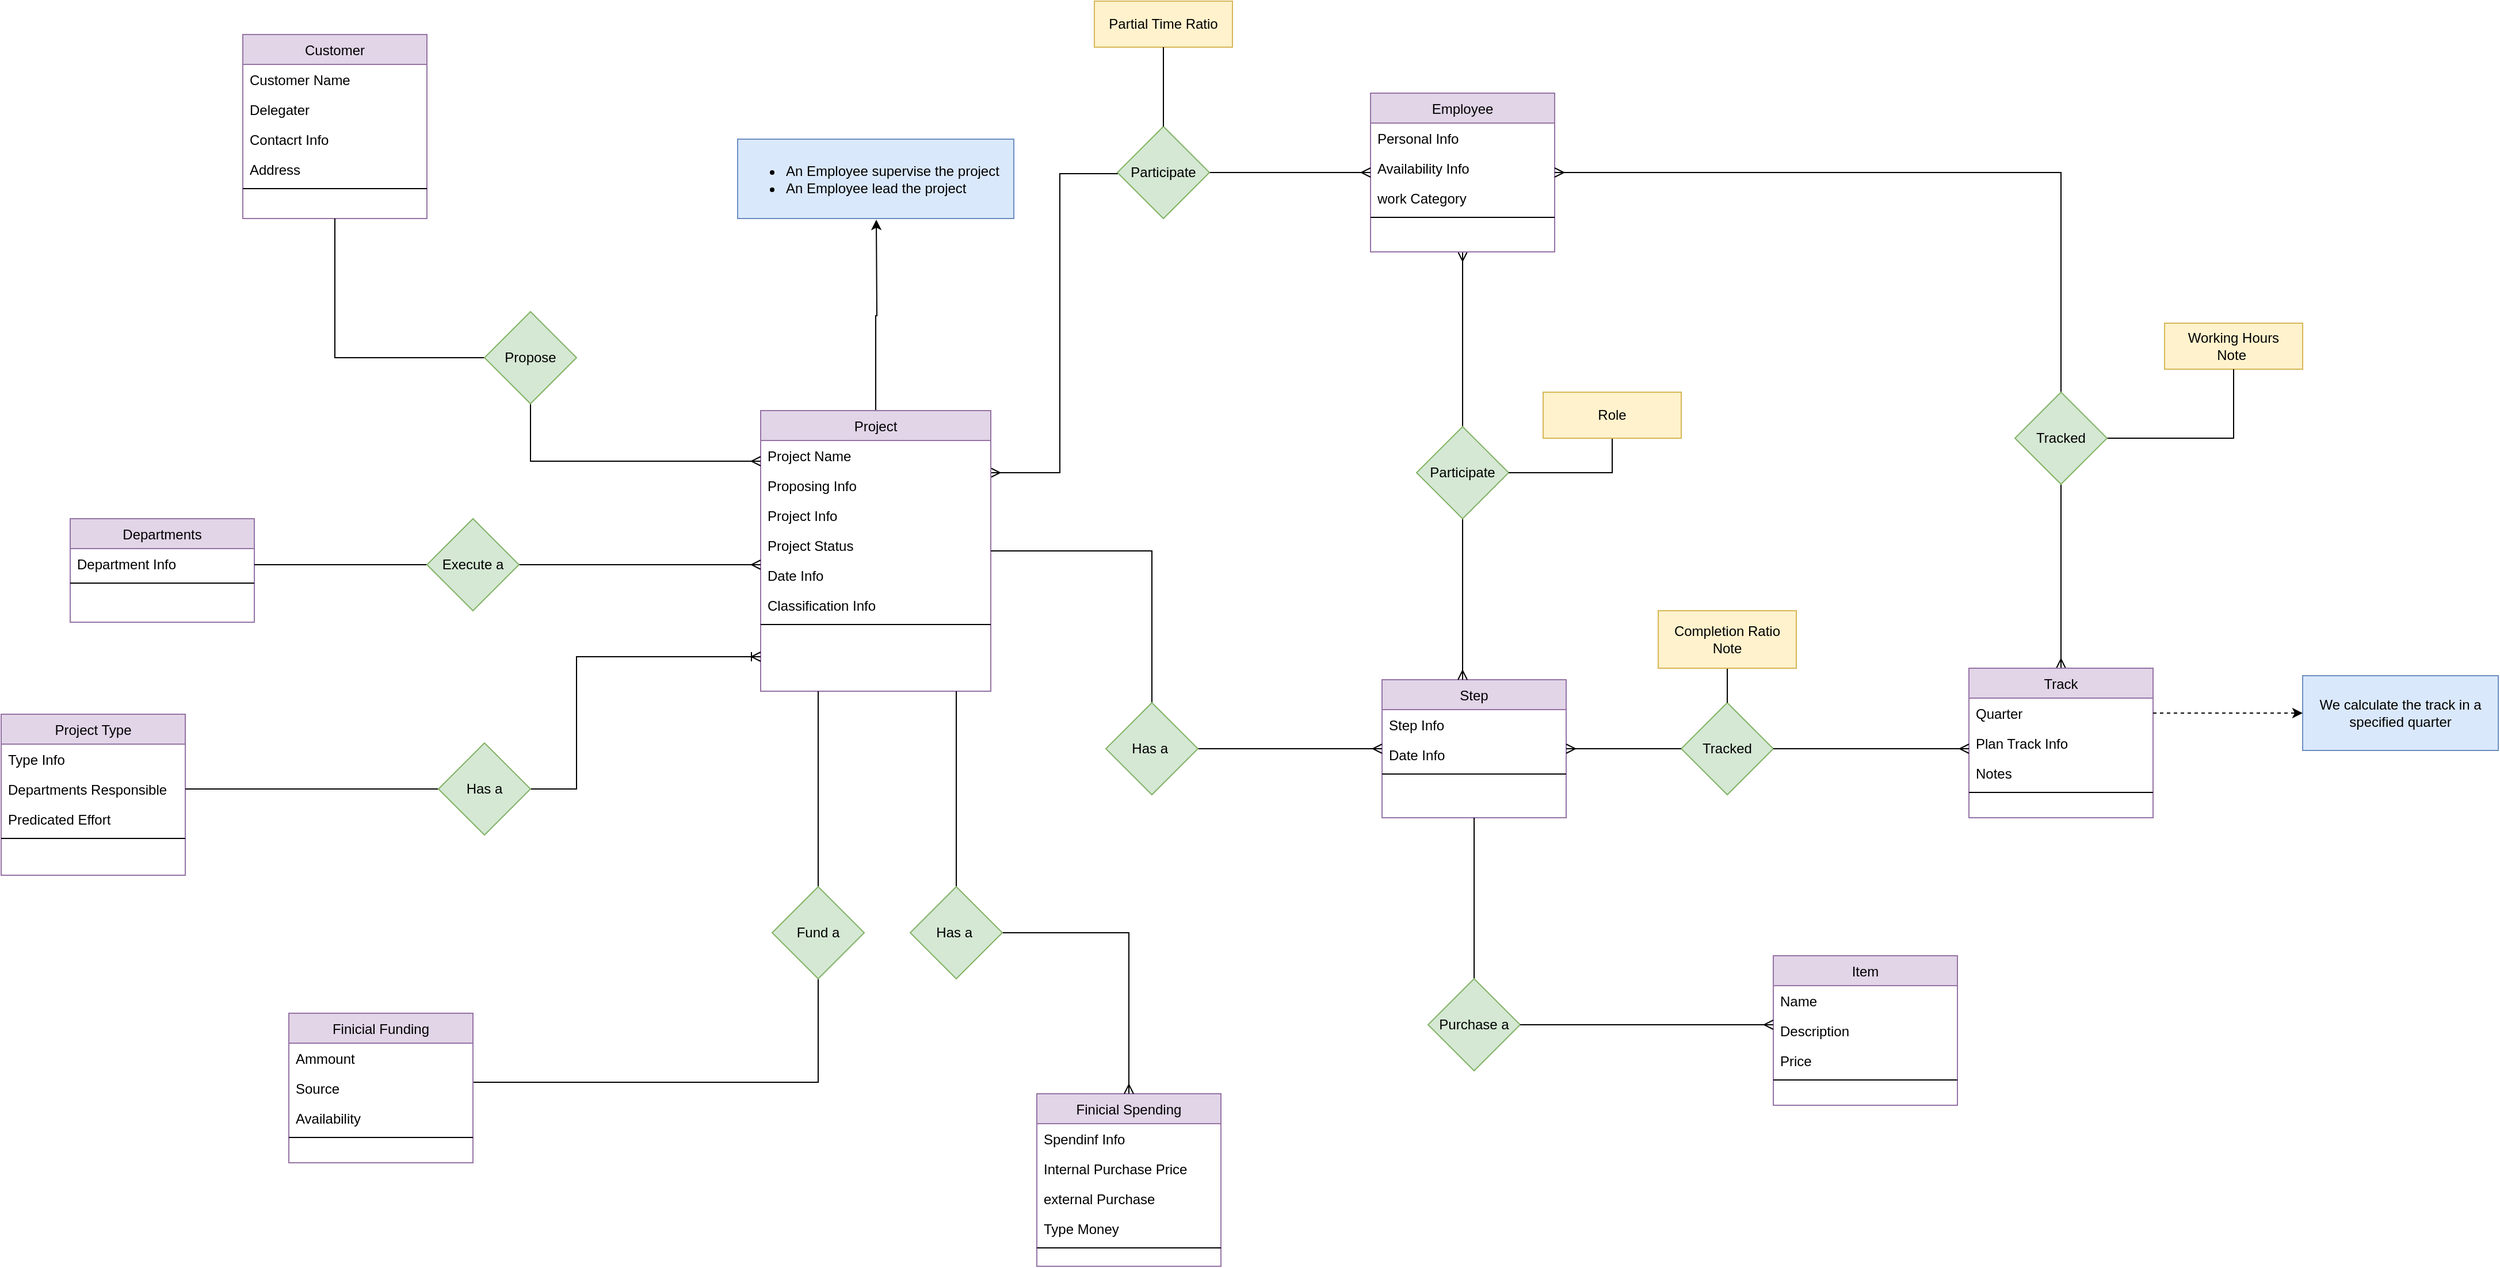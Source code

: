 <mxfile version="24.7.5">
  <diagram id="C5RBs43oDa-KdzZeNtuy" name="Page-1">
    <mxGraphModel dx="3760" dy="2942" grid="1" gridSize="10" guides="1" tooltips="1" connect="1" arrows="1" fold="1" page="1" pageScale="1" pageWidth="827" pageHeight="1169" math="0" shadow="0">
      <root>
        <mxCell id="WIyWlLk6GJQsqaUBKTNV-0" />
        <mxCell id="WIyWlLk6GJQsqaUBKTNV-1" parent="WIyWlLk6GJQsqaUBKTNV-0" />
        <mxCell id="hMzGG3SRQMadaM1K5L7l-33" value="" style="edgeStyle=orthogonalEdgeStyle;rounded=0;orthogonalLoop=1;jettySize=auto;html=1;endArrow=ERmany;endFill=0;startArrow=none;startFill=0;exitX=0;exitY=0.5;exitDx=0;exitDy=0;" parent="WIyWlLk6GJQsqaUBKTNV-1" source="B8lW5Eqvo94ZUXRMh3HQ-15" target="KCWtiNqGUcv64G_6t2jP-0" edge="1">
          <mxGeometry relative="1" as="geometry">
            <mxPoint x="430" y="-340" as="sourcePoint" />
            <mxPoint x="250" y="-294" as="targetPoint" />
            <Array as="points">
              <mxPoint x="390" y="-660" />
              <mxPoint x="340" y="-660" />
              <mxPoint x="340" y="-400" />
            </Array>
          </mxGeometry>
        </mxCell>
        <mxCell id="4C2MmLSskRiw0caZgqW9-12" style="edgeStyle=orthogonalEdgeStyle;rounded=0;orthogonalLoop=1;jettySize=auto;html=1;exitX=0.5;exitY=1;exitDx=0;exitDy=0;entryX=0.5;entryY=0;entryDx=0;entryDy=0;endArrow=none;endFill=0;startArrow=ERmany;startFill=0;" parent="WIyWlLk6GJQsqaUBKTNV-1" source="zkfFHV4jXpPFQw0GAbJ--17" target="4C2MmLSskRiw0caZgqW9-10" edge="1">
          <mxGeometry relative="1" as="geometry">
            <mxPoint x="670" y="-460" as="targetPoint" />
          </mxGeometry>
        </mxCell>
        <mxCell id="zkfFHV4jXpPFQw0GAbJ--17" value="Employee" style="swimlane;fontStyle=0;align=center;verticalAlign=top;childLayout=stackLayout;horizontal=1;startSize=26;horizontalStack=0;resizeParent=1;resizeLast=0;collapsible=1;marginBottom=0;rounded=0;shadow=0;strokeWidth=1;fillColor=#e1d5e7;strokeColor=#9673a6;" parent="WIyWlLk6GJQsqaUBKTNV-1" vertex="1">
          <mxGeometry x="610" y="-730" width="160" height="138" as="geometry">
            <mxRectangle x="550" y="140" width="160" height="26" as="alternateBounds" />
          </mxGeometry>
        </mxCell>
        <mxCell id="zkfFHV4jXpPFQw0GAbJ--18" value="Personal Info" style="text;align=left;verticalAlign=top;spacingLeft=4;spacingRight=4;overflow=hidden;rotatable=0;points=[[0,0.5],[1,0.5]];portConstraint=eastwest;" parent="zkfFHV4jXpPFQw0GAbJ--17" vertex="1">
          <mxGeometry y="26" width="160" height="26" as="geometry" />
        </mxCell>
        <mxCell id="hMzGG3SRQMadaM1K5L7l-12" value="Availability Info" style="text;align=left;verticalAlign=top;spacingLeft=4;spacingRight=4;overflow=hidden;rotatable=0;points=[[0,0.5],[1,0.5]];portConstraint=eastwest;rounded=0;shadow=0;html=0;" parent="zkfFHV4jXpPFQw0GAbJ--17" vertex="1">
          <mxGeometry y="52" width="160" height="26" as="geometry" />
        </mxCell>
        <mxCell id="hMzGG3SRQMadaM1K5L7l-11" value="work Category" style="text;align=left;verticalAlign=top;spacingLeft=4;spacingRight=4;overflow=hidden;rotatable=0;points=[[0,0.5],[1,0.5]];portConstraint=eastwest;rounded=0;shadow=0;html=0;" parent="zkfFHV4jXpPFQw0GAbJ--17" vertex="1">
          <mxGeometry y="78" width="160" height="26" as="geometry" />
        </mxCell>
        <mxCell id="zkfFHV4jXpPFQw0GAbJ--23" value="" style="line;html=1;strokeWidth=1;align=left;verticalAlign=middle;spacingTop=-1;spacingLeft=3;spacingRight=3;rotatable=0;labelPosition=right;points=[];portConstraint=eastwest;" parent="zkfFHV4jXpPFQw0GAbJ--17" vertex="1">
          <mxGeometry y="104" width="160" height="8" as="geometry" />
        </mxCell>
        <mxCell id="hMzGG3SRQMadaM1K5L7l-51" style="edgeStyle=orthogonalEdgeStyle;rounded=0;orthogonalLoop=1;jettySize=auto;html=1;exitX=0.5;exitY=1;exitDx=0;exitDy=0;endArrow=none;endFill=0;" parent="WIyWlLk6GJQsqaUBKTNV-1" source="oSte4DSFHgH5YUquC0uS-13" target="hMzGG3SRQMadaM1K5L7l-45" edge="1">
          <mxGeometry relative="1" as="geometry">
            <Array as="points">
              <mxPoint x="130" y="130" />
            </Array>
            <mxPoint x="-200" y="190" as="targetPoint" />
          </mxGeometry>
        </mxCell>
        <mxCell id="g0uIdzXeAHVQxOvOFDWN-2" style="edgeStyle=orthogonalEdgeStyle;rounded=0;orthogonalLoop=1;jettySize=auto;html=1;exitX=0.5;exitY=0;exitDx=0;exitDy=0;" edge="1" parent="WIyWlLk6GJQsqaUBKTNV-1" source="KCWtiNqGUcv64G_6t2jP-0">
          <mxGeometry relative="1" as="geometry">
            <mxPoint x="180.5" y="-620" as="targetPoint" />
          </mxGeometry>
        </mxCell>
        <mxCell id="KCWtiNqGUcv64G_6t2jP-0" value="Project" style="swimlane;fontStyle=0;align=center;verticalAlign=top;childLayout=stackLayout;horizontal=1;startSize=26;horizontalStack=0;resizeParent=1;resizeLast=0;collapsible=1;marginBottom=0;rounded=0;shadow=0;strokeWidth=1;fillColor=#e1d5e7;strokeColor=#9673a6;" parent="WIyWlLk6GJQsqaUBKTNV-1" vertex="1">
          <mxGeometry x="80" y="-454" width="200" height="244" as="geometry">
            <mxRectangle x="550" y="140" width="160" height="26" as="alternateBounds" />
          </mxGeometry>
        </mxCell>
        <mxCell id="KCWtiNqGUcv64G_6t2jP-1" value="Project Name" style="text;align=left;verticalAlign=top;spacingLeft=4;spacingRight=4;overflow=hidden;rotatable=0;points=[[0,0.5],[1,0.5]];portConstraint=eastwest;" parent="KCWtiNqGUcv64G_6t2jP-0" vertex="1">
          <mxGeometry y="26" width="200" height="26" as="geometry" />
        </mxCell>
        <mxCell id="hMzGG3SRQMadaM1K5L7l-1" value="Proposing Info" style="text;align=left;verticalAlign=top;spacingLeft=4;spacingRight=4;overflow=hidden;rotatable=0;points=[[0,0.5],[1,0.5]];portConstraint=eastwest;rounded=0;shadow=0;html=0;" parent="KCWtiNqGUcv64G_6t2jP-0" vertex="1">
          <mxGeometry y="52" width="200" height="26" as="geometry" />
        </mxCell>
        <mxCell id="hMzGG3SRQMadaM1K5L7l-2" value="Project Info " style="text;align=left;verticalAlign=top;spacingLeft=4;spacingRight=4;overflow=hidden;rotatable=0;points=[[0,0.5],[1,0.5]];portConstraint=eastwest;rounded=0;shadow=0;html=0;" parent="KCWtiNqGUcv64G_6t2jP-0" vertex="1">
          <mxGeometry y="78" width="200" height="26" as="geometry" />
        </mxCell>
        <mxCell id="KCWtiNqGUcv64G_6t2jP-2" value="Project Status" style="text;align=left;verticalAlign=top;spacingLeft=4;spacingRight=4;overflow=hidden;rotatable=0;points=[[0,0.5],[1,0.5]];portConstraint=eastwest;rounded=0;shadow=0;html=0;" parent="KCWtiNqGUcv64G_6t2jP-0" vertex="1">
          <mxGeometry y="104" width="200" height="26" as="geometry" />
        </mxCell>
        <mxCell id="hMzGG3SRQMadaM1K5L7l-0" value="Date Info" style="text;align=left;verticalAlign=top;spacingLeft=4;spacingRight=4;overflow=hidden;rotatable=0;points=[[0,0.5],[1,0.5]];portConstraint=eastwest;rounded=0;shadow=0;html=0;" parent="KCWtiNqGUcv64G_6t2jP-0" vertex="1">
          <mxGeometry y="130" width="200" height="26" as="geometry" />
        </mxCell>
        <mxCell id="g0uIdzXeAHVQxOvOFDWN-1" value="Classification Info" style="text;align=left;verticalAlign=top;spacingLeft=4;spacingRight=4;overflow=hidden;rotatable=0;points=[[0,0.5],[1,0.5]];portConstraint=eastwest;rounded=0;shadow=0;html=0;" vertex="1" parent="KCWtiNqGUcv64G_6t2jP-0">
          <mxGeometry y="156" width="200" height="26" as="geometry" />
        </mxCell>
        <mxCell id="KCWtiNqGUcv64G_6t2jP-3" value="" style="line;html=1;strokeWidth=1;align=left;verticalAlign=middle;spacingTop=-1;spacingLeft=3;spacingRight=3;rotatable=0;labelPosition=right;points=[];portConstraint=eastwest;" parent="KCWtiNqGUcv64G_6t2jP-0" vertex="1">
          <mxGeometry y="182" width="200" height="8" as="geometry" />
        </mxCell>
        <mxCell id="KCWtiNqGUcv64G_6t2jP-4" value="Step" style="swimlane;fontStyle=0;align=center;verticalAlign=top;childLayout=stackLayout;horizontal=1;startSize=26;horizontalStack=0;resizeParent=1;resizeLast=0;collapsible=1;marginBottom=0;rounded=0;shadow=0;strokeWidth=1;fillColor=#e1d5e7;strokeColor=#9673a6;" parent="WIyWlLk6GJQsqaUBKTNV-1" vertex="1">
          <mxGeometry x="620" y="-220" width="160" height="120" as="geometry">
            <mxRectangle x="550" y="140" width="160" height="26" as="alternateBounds" />
          </mxGeometry>
        </mxCell>
        <mxCell id="KCWtiNqGUcv64G_6t2jP-5" value="Step Info" style="text;align=left;verticalAlign=top;spacingLeft=4;spacingRight=4;overflow=hidden;rotatable=0;points=[[0,0.5],[1,0.5]];portConstraint=eastwest;" parent="KCWtiNqGUcv64G_6t2jP-4" vertex="1">
          <mxGeometry y="26" width="160" height="26" as="geometry" />
        </mxCell>
        <mxCell id="hMzGG3SRQMadaM1K5L7l-10" value="Date Info" style="text;align=left;verticalAlign=top;spacingLeft=4;spacingRight=4;overflow=hidden;rotatable=0;points=[[0,0.5],[1,0.5]];portConstraint=eastwest;rounded=0;shadow=0;html=0;" parent="KCWtiNqGUcv64G_6t2jP-4" vertex="1">
          <mxGeometry y="52" width="160" height="26" as="geometry" />
        </mxCell>
        <mxCell id="KCWtiNqGUcv64G_6t2jP-7" value="" style="line;html=1;strokeWidth=1;align=left;verticalAlign=middle;spacingTop=-1;spacingLeft=3;spacingRight=3;rotatable=0;labelPosition=right;points=[];portConstraint=eastwest;" parent="KCWtiNqGUcv64G_6t2jP-4" vertex="1">
          <mxGeometry y="78" width="160" height="8" as="geometry" />
        </mxCell>
        <mxCell id="KCWtiNqGUcv64G_6t2jP-12" value="Customer" style="swimlane;fontStyle=0;align=center;verticalAlign=top;childLayout=stackLayout;horizontal=1;startSize=26;horizontalStack=0;resizeParent=1;resizeLast=0;collapsible=1;marginBottom=0;rounded=0;shadow=0;strokeWidth=1;fillColor=#e1d5e7;strokeColor=#9673a6;" parent="WIyWlLk6GJQsqaUBKTNV-1" vertex="1">
          <mxGeometry x="-370" y="-781" width="160" height="160" as="geometry">
            <mxRectangle x="550" y="140" width="160" height="26" as="alternateBounds" />
          </mxGeometry>
        </mxCell>
        <mxCell id="KCWtiNqGUcv64G_6t2jP-13" value="Customer Name" style="text;align=left;verticalAlign=top;spacingLeft=4;spacingRight=4;overflow=hidden;rotatable=0;points=[[0,0.5],[1,0.5]];portConstraint=eastwest;" parent="KCWtiNqGUcv64G_6t2jP-12" vertex="1">
          <mxGeometry y="26" width="160" height="26" as="geometry" />
        </mxCell>
        <mxCell id="hMzGG3SRQMadaM1K5L7l-13" value="Delegater" style="text;align=left;verticalAlign=top;spacingLeft=4;spacingRight=4;overflow=hidden;rotatable=0;points=[[0,0.5],[1,0.5]];portConstraint=eastwest;rounded=0;shadow=0;html=0;" parent="KCWtiNqGUcv64G_6t2jP-12" vertex="1">
          <mxGeometry y="52" width="160" height="26" as="geometry" />
        </mxCell>
        <mxCell id="KCWtiNqGUcv64G_6t2jP-14" value="Contacrt Info" style="text;align=left;verticalAlign=top;spacingLeft=4;spacingRight=4;overflow=hidden;rotatable=0;points=[[0,0.5],[1,0.5]];portConstraint=eastwest;rounded=0;shadow=0;html=0;" parent="KCWtiNqGUcv64G_6t2jP-12" vertex="1">
          <mxGeometry y="78" width="160" height="26" as="geometry" />
        </mxCell>
        <mxCell id="hMzGG3SRQMadaM1K5L7l-14" value="Address" style="text;align=left;verticalAlign=top;spacingLeft=4;spacingRight=4;overflow=hidden;rotatable=0;points=[[0,0.5],[1,0.5]];portConstraint=eastwest;rounded=0;shadow=0;html=0;" parent="KCWtiNqGUcv64G_6t2jP-12" vertex="1">
          <mxGeometry y="104" width="160" height="26" as="geometry" />
        </mxCell>
        <mxCell id="KCWtiNqGUcv64G_6t2jP-15" value="" style="line;html=1;strokeWidth=1;align=left;verticalAlign=middle;spacingTop=-1;spacingLeft=3;spacingRight=3;rotatable=0;labelPosition=right;points=[];portConstraint=eastwest;" parent="KCWtiNqGUcv64G_6t2jP-12" vertex="1">
          <mxGeometry y="130" width="160" height="8" as="geometry" />
        </mxCell>
        <mxCell id="KCWtiNqGUcv64G_6t2jP-16" value="Finicial Spending" style="swimlane;fontStyle=0;align=center;verticalAlign=top;childLayout=stackLayout;horizontal=1;startSize=26;horizontalStack=0;resizeParent=1;resizeLast=0;collapsible=1;marginBottom=0;rounded=0;shadow=0;strokeWidth=1;fillColor=#e1d5e7;strokeColor=#9673a6;" parent="WIyWlLk6GJQsqaUBKTNV-1" vertex="1">
          <mxGeometry x="320" y="140" width="160" height="150" as="geometry">
            <mxRectangle x="550" y="140" width="160" height="26" as="alternateBounds" />
          </mxGeometry>
        </mxCell>
        <mxCell id="KCWtiNqGUcv64G_6t2jP-18" value="Spendinf Info" style="text;align=left;verticalAlign=top;spacingLeft=4;spacingRight=4;overflow=hidden;rotatable=0;points=[[0,0.5],[1,0.5]];portConstraint=eastwest;rounded=0;shadow=0;html=0;" parent="KCWtiNqGUcv64G_6t2jP-16" vertex="1">
          <mxGeometry y="26" width="160" height="26" as="geometry" />
        </mxCell>
        <mxCell id="hMzGG3SRQMadaM1K5L7l-15" value="Internal Purchase Price" style="text;align=left;verticalAlign=top;spacingLeft=4;spacingRight=4;overflow=hidden;rotatable=0;points=[[0,0.5],[1,0.5]];portConstraint=eastwest;rounded=0;shadow=0;html=0;" parent="KCWtiNqGUcv64G_6t2jP-16" vertex="1">
          <mxGeometry y="52" width="160" height="26" as="geometry" />
        </mxCell>
        <mxCell id="hMzGG3SRQMadaM1K5L7l-16" value="external Purchase" style="text;align=left;verticalAlign=top;spacingLeft=4;spacingRight=4;overflow=hidden;rotatable=0;points=[[0,0.5],[1,0.5]];portConstraint=eastwest;rounded=0;shadow=0;html=0;" parent="KCWtiNqGUcv64G_6t2jP-16" vertex="1">
          <mxGeometry y="78" width="160" height="26" as="geometry" />
        </mxCell>
        <mxCell id="hMzGG3SRQMadaM1K5L7l-17" value="Type Money" style="text;align=left;verticalAlign=top;spacingLeft=4;spacingRight=4;overflow=hidden;rotatable=0;points=[[0,0.5],[1,0.5]];portConstraint=eastwest;rounded=0;shadow=0;html=0;" parent="KCWtiNqGUcv64G_6t2jP-16" vertex="1">
          <mxGeometry y="104" width="160" height="26" as="geometry" />
        </mxCell>
        <mxCell id="KCWtiNqGUcv64G_6t2jP-19" value="" style="line;html=1;strokeWidth=1;align=left;verticalAlign=middle;spacingTop=-1;spacingLeft=3;spacingRight=3;rotatable=0;labelPosition=right;points=[];portConstraint=eastwest;" parent="KCWtiNqGUcv64G_6t2jP-16" vertex="1">
          <mxGeometry y="130" width="160" height="8" as="geometry" />
        </mxCell>
        <mxCell id="KCWtiNqGUcv64G_6t2jP-20" value="Project Type" style="swimlane;fontStyle=0;align=center;verticalAlign=top;childLayout=stackLayout;horizontal=1;startSize=26;horizontalStack=0;resizeParent=1;resizeLast=0;collapsible=1;marginBottom=0;rounded=0;shadow=0;strokeWidth=1;fillColor=#e1d5e7;strokeColor=#9673a6;" parent="WIyWlLk6GJQsqaUBKTNV-1" vertex="1">
          <mxGeometry x="-580" y="-190" width="160" height="140" as="geometry">
            <mxRectangle x="550" y="140" width="160" height="26" as="alternateBounds" />
          </mxGeometry>
        </mxCell>
        <mxCell id="KCWtiNqGUcv64G_6t2jP-21" value="Type Info" style="text;align=left;verticalAlign=top;spacingLeft=4;spacingRight=4;overflow=hidden;rotatable=0;points=[[0,0.5],[1,0.5]];portConstraint=eastwest;" parent="KCWtiNqGUcv64G_6t2jP-20" vertex="1">
          <mxGeometry y="26" width="160" height="26" as="geometry" />
        </mxCell>
        <mxCell id="hMzGG3SRQMadaM1K5L7l-20" value="Departments Responsible" style="text;align=left;verticalAlign=top;spacingLeft=4;spacingRight=4;overflow=hidden;rotatable=0;points=[[0,0.5],[1,0.5]];portConstraint=eastwest;" parent="KCWtiNqGUcv64G_6t2jP-20" vertex="1">
          <mxGeometry y="52" width="160" height="26" as="geometry" />
        </mxCell>
        <mxCell id="hMzGG3SRQMadaM1K5L7l-21" value="Predicated Effort" style="text;align=left;verticalAlign=top;spacingLeft=4;spacingRight=4;overflow=hidden;rotatable=0;points=[[0,0.5],[1,0.5]];portConstraint=eastwest;" parent="KCWtiNqGUcv64G_6t2jP-20" vertex="1">
          <mxGeometry y="78" width="160" height="26" as="geometry" />
        </mxCell>
        <mxCell id="KCWtiNqGUcv64G_6t2jP-23" value="" style="line;html=1;strokeWidth=1;align=left;verticalAlign=middle;spacingTop=-1;spacingLeft=3;spacingRight=3;rotatable=0;labelPosition=right;points=[];portConstraint=eastwest;" parent="KCWtiNqGUcv64G_6t2jP-20" vertex="1">
          <mxGeometry y="104" width="160" height="8" as="geometry" />
        </mxCell>
        <mxCell id="KCWtiNqGUcv64G_6t2jP-24" value="Item" style="swimlane;fontStyle=0;align=center;verticalAlign=top;childLayout=stackLayout;horizontal=1;startSize=26;horizontalStack=0;resizeParent=1;resizeLast=0;collapsible=1;marginBottom=0;rounded=0;shadow=0;strokeWidth=1;fillColor=#e1d5e7;strokeColor=#9673a6;" parent="WIyWlLk6GJQsqaUBKTNV-1" vertex="1">
          <mxGeometry x="960" y="20" width="160" height="130" as="geometry">
            <mxRectangle x="550" y="140" width="160" height="26" as="alternateBounds" />
          </mxGeometry>
        </mxCell>
        <mxCell id="KCWtiNqGUcv64G_6t2jP-25" value="Name" style="text;align=left;verticalAlign=top;spacingLeft=4;spacingRight=4;overflow=hidden;rotatable=0;points=[[0,0.5],[1,0.5]];portConstraint=eastwest;" parent="KCWtiNqGUcv64G_6t2jP-24" vertex="1">
          <mxGeometry y="26" width="160" height="26" as="geometry" />
        </mxCell>
        <mxCell id="KCWtiNqGUcv64G_6t2jP-26" value="Description" style="text;align=left;verticalAlign=top;spacingLeft=4;spacingRight=4;overflow=hidden;rotatable=0;points=[[0,0.5],[1,0.5]];portConstraint=eastwest;rounded=0;shadow=0;html=0;" parent="KCWtiNqGUcv64G_6t2jP-24" vertex="1">
          <mxGeometry y="52" width="160" height="26" as="geometry" />
        </mxCell>
        <mxCell id="B8lW5Eqvo94ZUXRMh3HQ-24" value="Price" style="text;align=left;verticalAlign=top;spacingLeft=4;spacingRight=4;overflow=hidden;rotatable=0;points=[[0,0.5],[1,0.5]];portConstraint=eastwest;" parent="KCWtiNqGUcv64G_6t2jP-24" vertex="1">
          <mxGeometry y="78" width="160" height="26" as="geometry" />
        </mxCell>
        <mxCell id="KCWtiNqGUcv64G_6t2jP-27" value="" style="line;html=1;strokeWidth=1;align=left;verticalAlign=middle;spacingTop=-1;spacingLeft=3;spacingRight=3;rotatable=0;labelPosition=right;points=[];portConstraint=eastwest;" parent="KCWtiNqGUcv64G_6t2jP-24" vertex="1">
          <mxGeometry y="104" width="160" height="8" as="geometry" />
        </mxCell>
        <mxCell id="hMzGG3SRQMadaM1K5L7l-41" value="" style="edgeStyle=orthogonalEdgeStyle;rounded=0;orthogonalLoop=1;jettySize=auto;html=1;endArrow=ERmany;endFill=0;exitX=1;exitY=0.5;exitDx=0;exitDy=0;" parent="WIyWlLk6GJQsqaUBKTNV-1" source="oSte4DSFHgH5YUquC0uS-9" target="KCWtiNqGUcv64G_6t2jP-0" edge="1">
          <mxGeometry relative="1" as="geometry">
            <Array as="points">
              <mxPoint x="-130" y="-320" />
            </Array>
            <mxPoint x="-120" y="-325" as="sourcePoint" />
            <mxPoint x="130" y="-360" as="targetPoint" />
          </mxGeometry>
        </mxCell>
        <mxCell id="hMzGG3SRQMadaM1K5L7l-27" value="Departments" style="swimlane;fontStyle=0;align=center;verticalAlign=top;childLayout=stackLayout;horizontal=1;startSize=26;horizontalStack=0;resizeParent=1;resizeLast=0;collapsible=1;marginBottom=0;rounded=0;shadow=0;strokeWidth=1;fillColor=#e1d5e7;strokeColor=#9673a6;" parent="WIyWlLk6GJQsqaUBKTNV-1" vertex="1">
          <mxGeometry x="-520" y="-360" width="160" height="90" as="geometry">
            <mxRectangle x="550" y="140" width="160" height="26" as="alternateBounds" />
          </mxGeometry>
        </mxCell>
        <mxCell id="hMzGG3SRQMadaM1K5L7l-28" value="Department Info" style="text;align=left;verticalAlign=top;spacingLeft=4;spacingRight=4;overflow=hidden;rotatable=0;points=[[0,0.5],[1,0.5]];portConstraint=eastwest;" parent="hMzGG3SRQMadaM1K5L7l-27" vertex="1">
          <mxGeometry y="26" width="160" height="26" as="geometry" />
        </mxCell>
        <mxCell id="hMzGG3SRQMadaM1K5L7l-31" value="" style="line;html=1;strokeWidth=1;align=left;verticalAlign=middle;spacingTop=-1;spacingLeft=3;spacingRight=3;rotatable=0;labelPosition=right;points=[];portConstraint=eastwest;" parent="hMzGG3SRQMadaM1K5L7l-27" vertex="1">
          <mxGeometry y="52" width="160" height="8" as="geometry" />
        </mxCell>
        <mxCell id="hMzGG3SRQMadaM1K5L7l-34" value="" style="edgeStyle=orthogonalEdgeStyle;rounded=0;orthogonalLoop=1;jettySize=auto;html=1;exitX=1;exitY=0.5;exitDx=0;exitDy=0;endArrow=ERoneToMany;endFill=0;" parent="WIyWlLk6GJQsqaUBKTNV-1" source="oSte4DSFHgH5YUquC0uS-11" target="KCWtiNqGUcv64G_6t2jP-0" edge="1">
          <mxGeometry relative="1" as="geometry">
            <Array as="points">
              <mxPoint x="-80" y="-125" />
              <mxPoint x="-80" y="-240" />
            </Array>
          </mxGeometry>
        </mxCell>
        <mxCell id="hMzGG3SRQMadaM1K5L7l-35" value="" style="edgeStyle=orthogonalEdgeStyle;rounded=0;orthogonalLoop=1;jettySize=auto;html=1;endArrow=ERmany;endFill=0;" parent="WIyWlLk6GJQsqaUBKTNV-1" source="oSte4DSFHgH5YUquC0uS-0" target="KCWtiNqGUcv64G_6t2jP-4" edge="1">
          <mxGeometry relative="1" as="geometry">
            <mxPoint x="300" y="-35" as="sourcePoint" />
            <mxPoint x="570" y="-170" as="targetPoint" />
            <Array as="points">
              <mxPoint x="550" y="-160" />
              <mxPoint x="550" y="-160" />
            </Array>
          </mxGeometry>
        </mxCell>
        <mxCell id="hMzGG3SRQMadaM1K5L7l-36" value="" style="edgeStyle=orthogonalEdgeStyle;rounded=0;orthogonalLoop=1;jettySize=auto;html=1;entryX=0.5;entryY=1;entryDx=0;entryDy=0;endArrow=none;endFill=0;startArrow=none;startFill=0;" parent="WIyWlLk6GJQsqaUBKTNV-1" source="oSte4DSFHgH5YUquC0uS-7" target="KCWtiNqGUcv64G_6t2jP-12" edge="1">
          <mxGeometry x="-0.001" relative="1" as="geometry">
            <mxPoint as="offset" />
          </mxGeometry>
        </mxCell>
        <mxCell id="hMzGG3SRQMadaM1K5L7l-45" value="Finicial Funding" style="swimlane;fontStyle=0;align=center;verticalAlign=top;childLayout=stackLayout;horizontal=1;startSize=26;horizontalStack=0;resizeParent=1;resizeLast=0;collapsible=1;marginBottom=0;rounded=0;shadow=0;strokeWidth=1;fillColor=#e1d5e7;strokeColor=#9673a6;" parent="WIyWlLk6GJQsqaUBKTNV-1" vertex="1">
          <mxGeometry x="-330" y="70" width="160" height="130" as="geometry">
            <mxRectangle x="550" y="140" width="160" height="26" as="alternateBounds" />
          </mxGeometry>
        </mxCell>
        <mxCell id="hMzGG3SRQMadaM1K5L7l-46" value="Ammount" style="text;align=left;verticalAlign=top;spacingLeft=4;spacingRight=4;overflow=hidden;rotatable=0;points=[[0,0.5],[1,0.5]];portConstraint=eastwest;rounded=0;shadow=0;html=0;" parent="hMzGG3SRQMadaM1K5L7l-45" vertex="1">
          <mxGeometry y="26" width="160" height="26" as="geometry" />
        </mxCell>
        <mxCell id="hMzGG3SRQMadaM1K5L7l-47" value="Source " style="text;align=left;verticalAlign=top;spacingLeft=4;spacingRight=4;overflow=hidden;rotatable=0;points=[[0,0.5],[1,0.5]];portConstraint=eastwest;rounded=0;shadow=0;html=0;" parent="hMzGG3SRQMadaM1K5L7l-45" vertex="1">
          <mxGeometry y="52" width="160" height="26" as="geometry" />
        </mxCell>
        <mxCell id="hMzGG3SRQMadaM1K5L7l-48" value="Availability" style="text;align=left;verticalAlign=top;spacingLeft=4;spacingRight=4;overflow=hidden;rotatable=0;points=[[0,0.5],[1,0.5]];portConstraint=eastwest;rounded=0;shadow=0;html=0;" parent="hMzGG3SRQMadaM1K5L7l-45" vertex="1">
          <mxGeometry y="78" width="160" height="26" as="geometry" />
        </mxCell>
        <mxCell id="hMzGG3SRQMadaM1K5L7l-50" value="" style="line;html=1;strokeWidth=1;align=left;verticalAlign=middle;spacingTop=-1;spacingLeft=3;spacingRight=3;rotatable=0;labelPosition=right;points=[];portConstraint=eastwest;" parent="hMzGG3SRQMadaM1K5L7l-45" vertex="1">
          <mxGeometry y="104" width="160" height="8" as="geometry" />
        </mxCell>
        <mxCell id="B8lW5Eqvo94ZUXRMh3HQ-0" value="Tracked" style="rhombus;whiteSpace=wrap;html=1;fillColor=#d5e8d4;strokeColor=#82b366;" parent="WIyWlLk6GJQsqaUBKTNV-1" vertex="1">
          <mxGeometry x="880" y="-200" width="80" height="80" as="geometry" />
        </mxCell>
        <mxCell id="B8lW5Eqvo94ZUXRMh3HQ-1" style="edgeStyle=orthogonalEdgeStyle;rounded=0;orthogonalLoop=1;jettySize=auto;html=1;entryX=0;entryY=0.5;entryDx=0;entryDy=0;endArrow=none;endFill=0;startArrow=ERmany;startFill=0;" parent="WIyWlLk6GJQsqaUBKTNV-1" source="KCWtiNqGUcv64G_6t2jP-4" target="B8lW5Eqvo94ZUXRMh3HQ-0" edge="1">
          <mxGeometry relative="1" as="geometry">
            <Array as="points">
              <mxPoint x="850" y="-160" />
              <mxPoint x="850" y="-160" />
            </Array>
          </mxGeometry>
        </mxCell>
        <mxCell id="B8lW5Eqvo94ZUXRMh3HQ-9" value="Working Hours&lt;br&gt;Note&amp;nbsp;" style="whiteSpace=wrap;html=1;fillColor=#fff2cc;strokeColor=#d6b656;" parent="WIyWlLk6GJQsqaUBKTNV-1" vertex="1">
          <mxGeometry x="1300" y="-530" width="120" height="40" as="geometry" />
        </mxCell>
        <mxCell id="B8lW5Eqvo94ZUXRMh3HQ-10" value="" style="edgeStyle=orthogonalEdgeStyle;rounded=0;orthogonalLoop=1;jettySize=auto;html=1;endArrow=none;endFill=0;startArrow=ERmany;startFill=0;" parent="WIyWlLk6GJQsqaUBKTNV-1" source="zkfFHV4jXpPFQw0GAbJ--17" target="B8lW5Eqvo94ZUXRMh3HQ-7" edge="1">
          <mxGeometry relative="1" as="geometry">
            <mxPoint x="700" y="-381" as="sourcePoint" />
            <mxPoint x="1110" y="-190" as="targetPoint" />
          </mxGeometry>
        </mxCell>
        <mxCell id="B8lW5Eqvo94ZUXRMh3HQ-14" style="edgeStyle=orthogonalEdgeStyle;rounded=0;orthogonalLoop=1;jettySize=auto;html=1;exitX=1;exitY=0.5;exitDx=0;exitDy=0;endArrow=none;endFill=0;entryX=0.5;entryY=1;entryDx=0;entryDy=0;" parent="WIyWlLk6GJQsqaUBKTNV-1" source="B8lW5Eqvo94ZUXRMh3HQ-7" target="B8lW5Eqvo94ZUXRMh3HQ-9" edge="1">
          <mxGeometry relative="1" as="geometry">
            <mxPoint x="1331" y="-430" as="sourcePoint" />
            <mxPoint x="1440.04" y="-476.52" as="targetPoint" />
            <Array as="points">
              <mxPoint x="1360" y="-430" />
            </Array>
          </mxGeometry>
        </mxCell>
        <mxCell id="4C2MmLSskRiw0caZgqW9-14" style="edgeStyle=orthogonalEdgeStyle;rounded=0;orthogonalLoop=1;jettySize=auto;html=1;exitX=0.5;exitY=1;exitDx=0;exitDy=0;endArrow=ERmany;endFill=0;" parent="WIyWlLk6GJQsqaUBKTNV-1" source="B8lW5Eqvo94ZUXRMh3HQ-7" target="4C2MmLSskRiw0caZgqW9-2" edge="1">
          <mxGeometry relative="1" as="geometry">
            <Array as="points">
              <mxPoint x="1210" y="-390" />
            </Array>
          </mxGeometry>
        </mxCell>
        <mxCell id="B8lW5Eqvo94ZUXRMh3HQ-7" value="Tracked" style="rhombus;whiteSpace=wrap;html=1;fillColor=#d5e8d4;strokeColor=#82b366;" parent="WIyWlLk6GJQsqaUBKTNV-1" vertex="1">
          <mxGeometry x="1170" y="-470" width="80" height="80" as="geometry" />
        </mxCell>
        <mxCell id="B8lW5Eqvo94ZUXRMh3HQ-16" value="" style="edgeStyle=orthogonalEdgeStyle;rounded=0;orthogonalLoop=1;jettySize=auto;html=1;endArrow=none;endFill=0;startArrow=ERmany;startFill=0;entryX=1;entryY=0.5;entryDx=0;entryDy=0;" parent="WIyWlLk6GJQsqaUBKTNV-1" source="zkfFHV4jXpPFQw0GAbJ--17" target="B8lW5Eqvo94ZUXRMh3HQ-15" edge="1">
          <mxGeometry relative="1" as="geometry">
            <mxPoint x="610" y="-312" as="sourcePoint" />
            <mxPoint x="310" y="-240" as="targetPoint" />
            <Array as="points">
              <mxPoint x="510" y="-661" />
              <mxPoint x="510" y="-661" />
            </Array>
          </mxGeometry>
        </mxCell>
        <mxCell id="B8lW5Eqvo94ZUXRMh3HQ-15" value="Participate" style="rhombus;whiteSpace=wrap;html=1;fillColor=#d5e8d4;strokeColor=#82b366;" parent="WIyWlLk6GJQsqaUBKTNV-1" vertex="1">
          <mxGeometry x="390" y="-701" width="80" height="80" as="geometry" />
        </mxCell>
        <mxCell id="B8lW5Eqvo94ZUXRMh3HQ-17" value="Partial Time Ratio" style="whiteSpace=wrap;html=1;fillColor=#fff2cc;strokeColor=#d6b656;" parent="WIyWlLk6GJQsqaUBKTNV-1" vertex="1">
          <mxGeometry x="370" y="-810" width="120" height="40" as="geometry" />
        </mxCell>
        <mxCell id="B8lW5Eqvo94ZUXRMh3HQ-19" style="edgeStyle=orthogonalEdgeStyle;rounded=0;orthogonalLoop=1;jettySize=auto;html=1;exitX=0.5;exitY=0;exitDx=0;exitDy=0;entryX=0.5;entryY=1;entryDx=0;entryDy=0;endArrow=none;endFill=0;" parent="WIyWlLk6GJQsqaUBKTNV-1" source="B8lW5Eqvo94ZUXRMh3HQ-15" target="B8lW5Eqvo94ZUXRMh3HQ-17" edge="1">
          <mxGeometry relative="1" as="geometry">
            <mxPoint x="920" y="-161" as="sourcePoint" />
            <mxPoint x="920" y="-242" as="targetPoint" />
          </mxGeometry>
        </mxCell>
        <mxCell id="oSte4DSFHgH5YUquC0uS-1" value="" style="edgeStyle=orthogonalEdgeStyle;rounded=0;orthogonalLoop=1;jettySize=auto;html=1;endArrow=none;endFill=0;" parent="WIyWlLk6GJQsqaUBKTNV-1" source="KCWtiNqGUcv64G_6t2jP-0" target="oSte4DSFHgH5YUquC0uS-0" edge="1">
          <mxGeometry relative="1" as="geometry">
            <mxPoint x="310" y="-120" as="sourcePoint" />
            <mxPoint x="580" y="-120" as="targetPoint" />
            <Array as="points" />
          </mxGeometry>
        </mxCell>
        <mxCell id="oSte4DSFHgH5YUquC0uS-0" value="Has a&amp;nbsp;" style="rhombus;whiteSpace=wrap;html=1;fillColor=#d5e8d4;strokeColor=#82b366;" parent="WIyWlLk6GJQsqaUBKTNV-1" vertex="1">
          <mxGeometry x="380" y="-200" width="80" height="80" as="geometry" />
        </mxCell>
        <mxCell id="oSte4DSFHgH5YUquC0uS-4" value="" style="edgeStyle=orthogonalEdgeStyle;rounded=0;orthogonalLoop=1;jettySize=auto;html=1;endArrow=none;endFill=0;" parent="WIyWlLk6GJQsqaUBKTNV-1" source="KCWtiNqGUcv64G_6t2jP-4" target="oSte4DSFHgH5YUquC0uS-2" edge="1">
          <mxGeometry relative="1" as="geometry">
            <Array as="points">
              <mxPoint x="700" y="50" />
              <mxPoint x="700" y="50" />
            </Array>
            <mxPoint x="740" y="-80" as="sourcePoint" />
            <mxPoint x="950" y="89" as="targetPoint" />
          </mxGeometry>
        </mxCell>
        <mxCell id="oSte4DSFHgH5YUquC0uS-2" value="Purchase a" style="rhombus;whiteSpace=wrap;html=1;fillColor=#d5e8d4;strokeColor=#82b366;" parent="WIyWlLk6GJQsqaUBKTNV-1" vertex="1">
          <mxGeometry x="660" y="40" width="80" height="80" as="geometry" />
        </mxCell>
        <mxCell id="oSte4DSFHgH5YUquC0uS-6" style="edgeStyle=orthogonalEdgeStyle;rounded=0;orthogonalLoop=1;jettySize=auto;html=1;endArrow=ERmany;endFill=0;exitX=1;exitY=0.5;exitDx=0;exitDy=0;" parent="WIyWlLk6GJQsqaUBKTNV-1" source="oSte4DSFHgH5YUquC0uS-2" target="KCWtiNqGUcv64G_6t2jP-24" edge="1">
          <mxGeometry relative="1" as="geometry">
            <Array as="points">
              <mxPoint x="870" y="80" />
              <mxPoint x="870" y="80" />
            </Array>
            <mxPoint x="710" y="130" as="sourcePoint" />
          </mxGeometry>
        </mxCell>
        <mxCell id="oSte4DSFHgH5YUquC0uS-8" value="" style="edgeStyle=orthogonalEdgeStyle;rounded=0;orthogonalLoop=1;jettySize=auto;html=1;endArrow=none;endFill=0;startArrow=ERmany;startFill=0;" parent="WIyWlLk6GJQsqaUBKTNV-1" source="KCWtiNqGUcv64G_6t2jP-0" target="oSte4DSFHgH5YUquC0uS-7" edge="1">
          <mxGeometry x="-0.001" relative="1" as="geometry">
            <mxPoint as="offset" />
            <mxPoint x="70" y="-360" as="sourcePoint" />
            <mxPoint x="-130" y="-380" as="targetPoint" />
            <Array as="points">
              <mxPoint x="-120" y="-410" />
            </Array>
          </mxGeometry>
        </mxCell>
        <mxCell id="oSte4DSFHgH5YUquC0uS-7" value="Propose" style="rhombus;whiteSpace=wrap;html=1;fillColor=#d5e8d4;strokeColor=#82b366;" parent="WIyWlLk6GJQsqaUBKTNV-1" vertex="1">
          <mxGeometry x="-160" y="-540" width="80" height="80" as="geometry" />
        </mxCell>
        <mxCell id="oSte4DSFHgH5YUquC0uS-10" value="" style="edgeStyle=orthogonalEdgeStyle;rounded=0;orthogonalLoop=1;jettySize=auto;html=1;endArrow=none;endFill=0;" parent="WIyWlLk6GJQsqaUBKTNV-1" source="hMzGG3SRQMadaM1K5L7l-27" target="oSte4DSFHgH5YUquC0uS-9" edge="1">
          <mxGeometry relative="1" as="geometry">
            <Array as="points">
              <mxPoint x="-310" y="-320" />
              <mxPoint x="-310" y="-320" />
            </Array>
            <mxPoint x="-210" y="-175" as="sourcePoint" />
            <mxPoint x="150" y="-180" as="targetPoint" />
          </mxGeometry>
        </mxCell>
        <mxCell id="oSte4DSFHgH5YUquC0uS-9" value="Execute a" style="rhombus;whiteSpace=wrap;html=1;fillColor=#d5e8d4;strokeColor=#82b366;" parent="WIyWlLk6GJQsqaUBKTNV-1" vertex="1">
          <mxGeometry x="-210" y="-360" width="80" height="80" as="geometry" />
        </mxCell>
        <mxCell id="oSte4DSFHgH5YUquC0uS-12" value="" style="edgeStyle=orthogonalEdgeStyle;rounded=0;orthogonalLoop=1;jettySize=auto;html=1;exitX=1;exitY=0.5;exitDx=0;exitDy=0;endArrow=none;endFill=0;" parent="WIyWlLk6GJQsqaUBKTNV-1" source="hMzGG3SRQMadaM1K5L7l-20" target="oSte4DSFHgH5YUquC0uS-11" edge="1">
          <mxGeometry relative="1" as="geometry">
            <mxPoint x="-60" y="65" as="sourcePoint" />
            <mxPoint x="150" y="-131" as="targetPoint" />
            <Array as="points">
              <mxPoint x="-370" y="-125" />
              <mxPoint x="-370" y="-125" />
            </Array>
          </mxGeometry>
        </mxCell>
        <mxCell id="oSte4DSFHgH5YUquC0uS-11" value="Has a" style="rhombus;whiteSpace=wrap;html=1;fillColor=#d5e8d4;strokeColor=#82b366;" parent="WIyWlLk6GJQsqaUBKTNV-1" vertex="1">
          <mxGeometry x="-200" y="-165" width="80" height="80" as="geometry" />
        </mxCell>
        <mxCell id="oSte4DSFHgH5YUquC0uS-14" value="" style="edgeStyle=orthogonalEdgeStyle;rounded=0;orthogonalLoop=1;jettySize=auto;html=1;entryX=0.5;entryY=0;entryDx=0;entryDy=0;endArrow=none;endFill=0;" parent="WIyWlLk6GJQsqaUBKTNV-1" source="KCWtiNqGUcv64G_6t2jP-0" target="oSte4DSFHgH5YUquC0uS-13" edge="1">
          <mxGeometry relative="1" as="geometry">
            <Array as="points">
              <mxPoint x="130" y="10" />
              <mxPoint x="130" y="10" />
            </Array>
            <mxPoint x="230" y="54" as="sourcePoint" />
            <mxPoint x="60" y="260" as="targetPoint" />
          </mxGeometry>
        </mxCell>
        <mxCell id="oSte4DSFHgH5YUquC0uS-13" value="Fund a" style="rhombus;whiteSpace=wrap;html=1;fillColor=#d5e8d4;strokeColor=#82b366;" parent="WIyWlLk6GJQsqaUBKTNV-1" vertex="1">
          <mxGeometry x="90" y="-40" width="80" height="80" as="geometry" />
        </mxCell>
        <mxCell id="oSte4DSFHgH5YUquC0uS-16" value="" style="edgeStyle=orthogonalEdgeStyle;rounded=0;orthogonalLoop=1;jettySize=auto;html=1;endArrow=none;endFill=0;" parent="WIyWlLk6GJQsqaUBKTNV-1" source="KCWtiNqGUcv64G_6t2jP-0" target="oSte4DSFHgH5YUquC0uS-15" edge="1">
          <mxGeometry relative="1" as="geometry">
            <Array as="points">
              <mxPoint x="250" y="-140" />
              <mxPoint x="250" y="-140" />
            </Array>
            <mxPoint x="310" y="25" as="sourcePoint" />
            <mxPoint x="640" y="336" as="targetPoint" />
          </mxGeometry>
        </mxCell>
        <mxCell id="4C2MmLSskRiw0caZgqW9-19" style="edgeStyle=orthogonalEdgeStyle;rounded=0;orthogonalLoop=1;jettySize=auto;html=1;exitX=1;exitY=0.5;exitDx=0;exitDy=0;endArrow=ERmany;endFill=0;" parent="WIyWlLk6GJQsqaUBKTNV-1" source="oSte4DSFHgH5YUquC0uS-15" target="KCWtiNqGUcv64G_6t2jP-16" edge="1">
          <mxGeometry relative="1" as="geometry" />
        </mxCell>
        <mxCell id="oSte4DSFHgH5YUquC0uS-15" value="Has a&amp;nbsp;" style="rhombus;whiteSpace=wrap;html=1;fillColor=#d5e8d4;strokeColor=#82b366;" parent="WIyWlLk6GJQsqaUBKTNV-1" vertex="1">
          <mxGeometry x="210" y="-40" width="80" height="80" as="geometry" />
        </mxCell>
        <mxCell id="4C2MmLSskRiw0caZgqW9-2" value="Track" style="swimlane;fontStyle=0;align=center;verticalAlign=top;childLayout=stackLayout;horizontal=1;startSize=26;horizontalStack=0;resizeParent=1;resizeLast=0;collapsible=1;marginBottom=0;rounded=0;shadow=0;strokeWidth=1;fillColor=#e1d5e7;strokeColor=#9673a6;" parent="WIyWlLk6GJQsqaUBKTNV-1" vertex="1">
          <mxGeometry x="1130" y="-230" width="160" height="130" as="geometry">
            <mxRectangle x="550" y="140" width="160" height="26" as="alternateBounds" />
          </mxGeometry>
        </mxCell>
        <mxCell id="4C2MmLSskRiw0caZgqW9-3" value="Quarter" style="text;align=left;verticalAlign=top;spacingLeft=4;spacingRight=4;overflow=hidden;rotatable=0;points=[[0,0.5],[1,0.5]];portConstraint=eastwest;" parent="4C2MmLSskRiw0caZgqW9-2" vertex="1">
          <mxGeometry y="26" width="160" height="26" as="geometry" />
        </mxCell>
        <mxCell id="4C2MmLSskRiw0caZgqW9-4" value="Plan Track Info" style="text;align=left;verticalAlign=top;spacingLeft=4;spacingRight=4;overflow=hidden;rotatable=0;points=[[0,0.5],[1,0.5]];portConstraint=eastwest;rounded=0;shadow=0;html=0;" parent="4C2MmLSskRiw0caZgqW9-2" vertex="1">
          <mxGeometry y="52" width="160" height="26" as="geometry" />
        </mxCell>
        <mxCell id="4C2MmLSskRiw0caZgqW9-5" value="Notes" style="text;align=left;verticalAlign=top;spacingLeft=4;spacingRight=4;overflow=hidden;rotatable=0;points=[[0,0.5],[1,0.5]];portConstraint=eastwest;rounded=0;shadow=0;html=0;" parent="4C2MmLSskRiw0caZgqW9-2" vertex="1">
          <mxGeometry y="78" width="160" height="26" as="geometry" />
        </mxCell>
        <mxCell id="4C2MmLSskRiw0caZgqW9-6" value="" style="line;html=1;strokeWidth=1;align=left;verticalAlign=middle;spacingTop=-1;spacingLeft=3;spacingRight=3;rotatable=0;labelPosition=right;points=[];portConstraint=eastwest;" parent="4C2MmLSskRiw0caZgqW9-2" vertex="1">
          <mxGeometry y="104" width="160" height="8" as="geometry" />
        </mxCell>
        <mxCell id="4C2MmLSskRiw0caZgqW9-9" style="edgeStyle=orthogonalEdgeStyle;rounded=0;orthogonalLoop=1;jettySize=auto;html=1;exitX=1;exitY=0.5;exitDx=0;exitDy=0;endArrow=ERmany;endFill=0;" parent="WIyWlLk6GJQsqaUBKTNV-1" source="B8lW5Eqvo94ZUXRMh3HQ-0" target="4C2MmLSskRiw0caZgqW9-2" edge="1">
          <mxGeometry relative="1" as="geometry">
            <mxPoint x="1350" y="-160" as="sourcePoint" />
            <Array as="points">
              <mxPoint x="1070" y="-160" />
              <mxPoint x="1070" y="-160" />
            </Array>
          </mxGeometry>
        </mxCell>
        <mxCell id="4C2MmLSskRiw0caZgqW9-11" style="edgeStyle=orthogonalEdgeStyle;rounded=0;orthogonalLoop=1;jettySize=auto;html=1;exitX=0.5;exitY=1;exitDx=0;exitDy=0;endArrow=ERmany;endFill=0;" parent="WIyWlLk6GJQsqaUBKTNV-1" source="4C2MmLSskRiw0caZgqW9-10" target="KCWtiNqGUcv64G_6t2jP-4" edge="1">
          <mxGeometry relative="1" as="geometry">
            <Array as="points">
              <mxPoint x="690" y="-270" />
              <mxPoint x="690" y="-270" />
            </Array>
          </mxGeometry>
        </mxCell>
        <mxCell id="4C2MmLSskRiw0caZgqW9-10" value="&lt;div&gt;Participate&lt;/div&gt;" style="rhombus;whiteSpace=wrap;html=1;fillColor=#d5e8d4;strokeColor=#82b366;" parent="WIyWlLk6GJQsqaUBKTNV-1" vertex="1">
          <mxGeometry x="650" y="-440" width="80" height="80" as="geometry" />
        </mxCell>
        <mxCell id="4C2MmLSskRiw0caZgqW9-15" style="edgeStyle=orthogonalEdgeStyle;rounded=0;orthogonalLoop=1;jettySize=auto;html=1;exitX=0.5;exitY=1;exitDx=0;exitDy=0;entryX=1;entryY=0.5;entryDx=0;entryDy=0;endArrow=none;endFill=0;" parent="WIyWlLk6GJQsqaUBKTNV-1" source="4C2MmLSskRiw0caZgqW9-13" target="4C2MmLSskRiw0caZgqW9-10" edge="1">
          <mxGeometry relative="1" as="geometry" />
        </mxCell>
        <mxCell id="4C2MmLSskRiw0caZgqW9-13" value="Role" style="whiteSpace=wrap;html=1;fillColor=#fff2cc;strokeColor=#d6b656;" parent="WIyWlLk6GJQsqaUBKTNV-1" vertex="1">
          <mxGeometry x="760" y="-470" width="120" height="40" as="geometry" />
        </mxCell>
        <mxCell id="4C2MmLSskRiw0caZgqW9-17" style="edgeStyle=orthogonalEdgeStyle;rounded=0;orthogonalLoop=1;jettySize=auto;html=1;exitX=0.5;exitY=1;exitDx=0;exitDy=0;endArrow=none;endFill=0;" parent="WIyWlLk6GJQsqaUBKTNV-1" source="4C2MmLSskRiw0caZgqW9-16" target="B8lW5Eqvo94ZUXRMh3HQ-0" edge="1">
          <mxGeometry relative="1" as="geometry" />
        </mxCell>
        <mxCell id="4C2MmLSskRiw0caZgqW9-16" value="Completion Ratio&lt;br&gt;Note" style="whiteSpace=wrap;html=1;fillColor=#fff2cc;strokeColor=#d6b656;" parent="WIyWlLk6GJQsqaUBKTNV-1" vertex="1">
          <mxGeometry x="860" y="-280" width="120" height="50" as="geometry" />
        </mxCell>
        <mxCell id="g0uIdzXeAHVQxOvOFDWN-3" value="&lt;ul&gt;&lt;li&gt;An Employee supervise the project&amp;nbsp;&lt;/li&gt;&lt;li&gt;An Employee lead the project&lt;/li&gt;&lt;/ul&gt;" style="whiteSpace=wrap;html=1;fillColor=#dae8fc;strokeColor=#6c8ebf;align=left;" vertex="1" parent="WIyWlLk6GJQsqaUBKTNV-1">
          <mxGeometry x="60" y="-690" width="240" height="69" as="geometry" />
        </mxCell>
        <mxCell id="g0uIdzXeAHVQxOvOFDWN-5" value="We calculate the track in a specified quarter" style="whiteSpace=wrap;html=1;fillColor=#dae8fc;strokeColor=#6c8ebf;" vertex="1" parent="WIyWlLk6GJQsqaUBKTNV-1">
          <mxGeometry x="1420" y="-223.5" width="170" height="65" as="geometry" />
        </mxCell>
        <mxCell id="g0uIdzXeAHVQxOvOFDWN-4" style="edgeStyle=orthogonalEdgeStyle;rounded=0;orthogonalLoop=1;jettySize=auto;html=1;dashed=1;" edge="1" parent="WIyWlLk6GJQsqaUBKTNV-1" source="4C2MmLSskRiw0caZgqW9-3" target="g0uIdzXeAHVQxOvOFDWN-5">
          <mxGeometry relative="1" as="geometry">
            <mxPoint x="1400" y="-190" as="targetPoint" />
          </mxGeometry>
        </mxCell>
      </root>
    </mxGraphModel>
  </diagram>
</mxfile>
